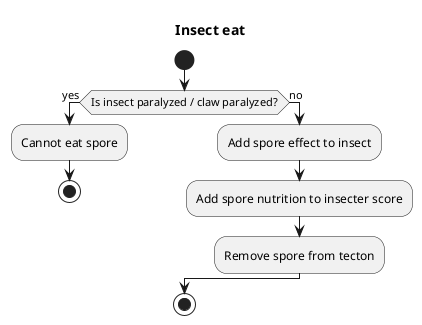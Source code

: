 @startuml Insect eat
title Insect eat

start

if (Is insect paralyzed / claw paralyzed?) then (yes)
  :Cannot eat spore;
  stop
else (no)
  :Add spore effect to insect;
  :Add spore nutrition to insecter score;
  :Remove spore from tecton;
end if

stop
@enduml
